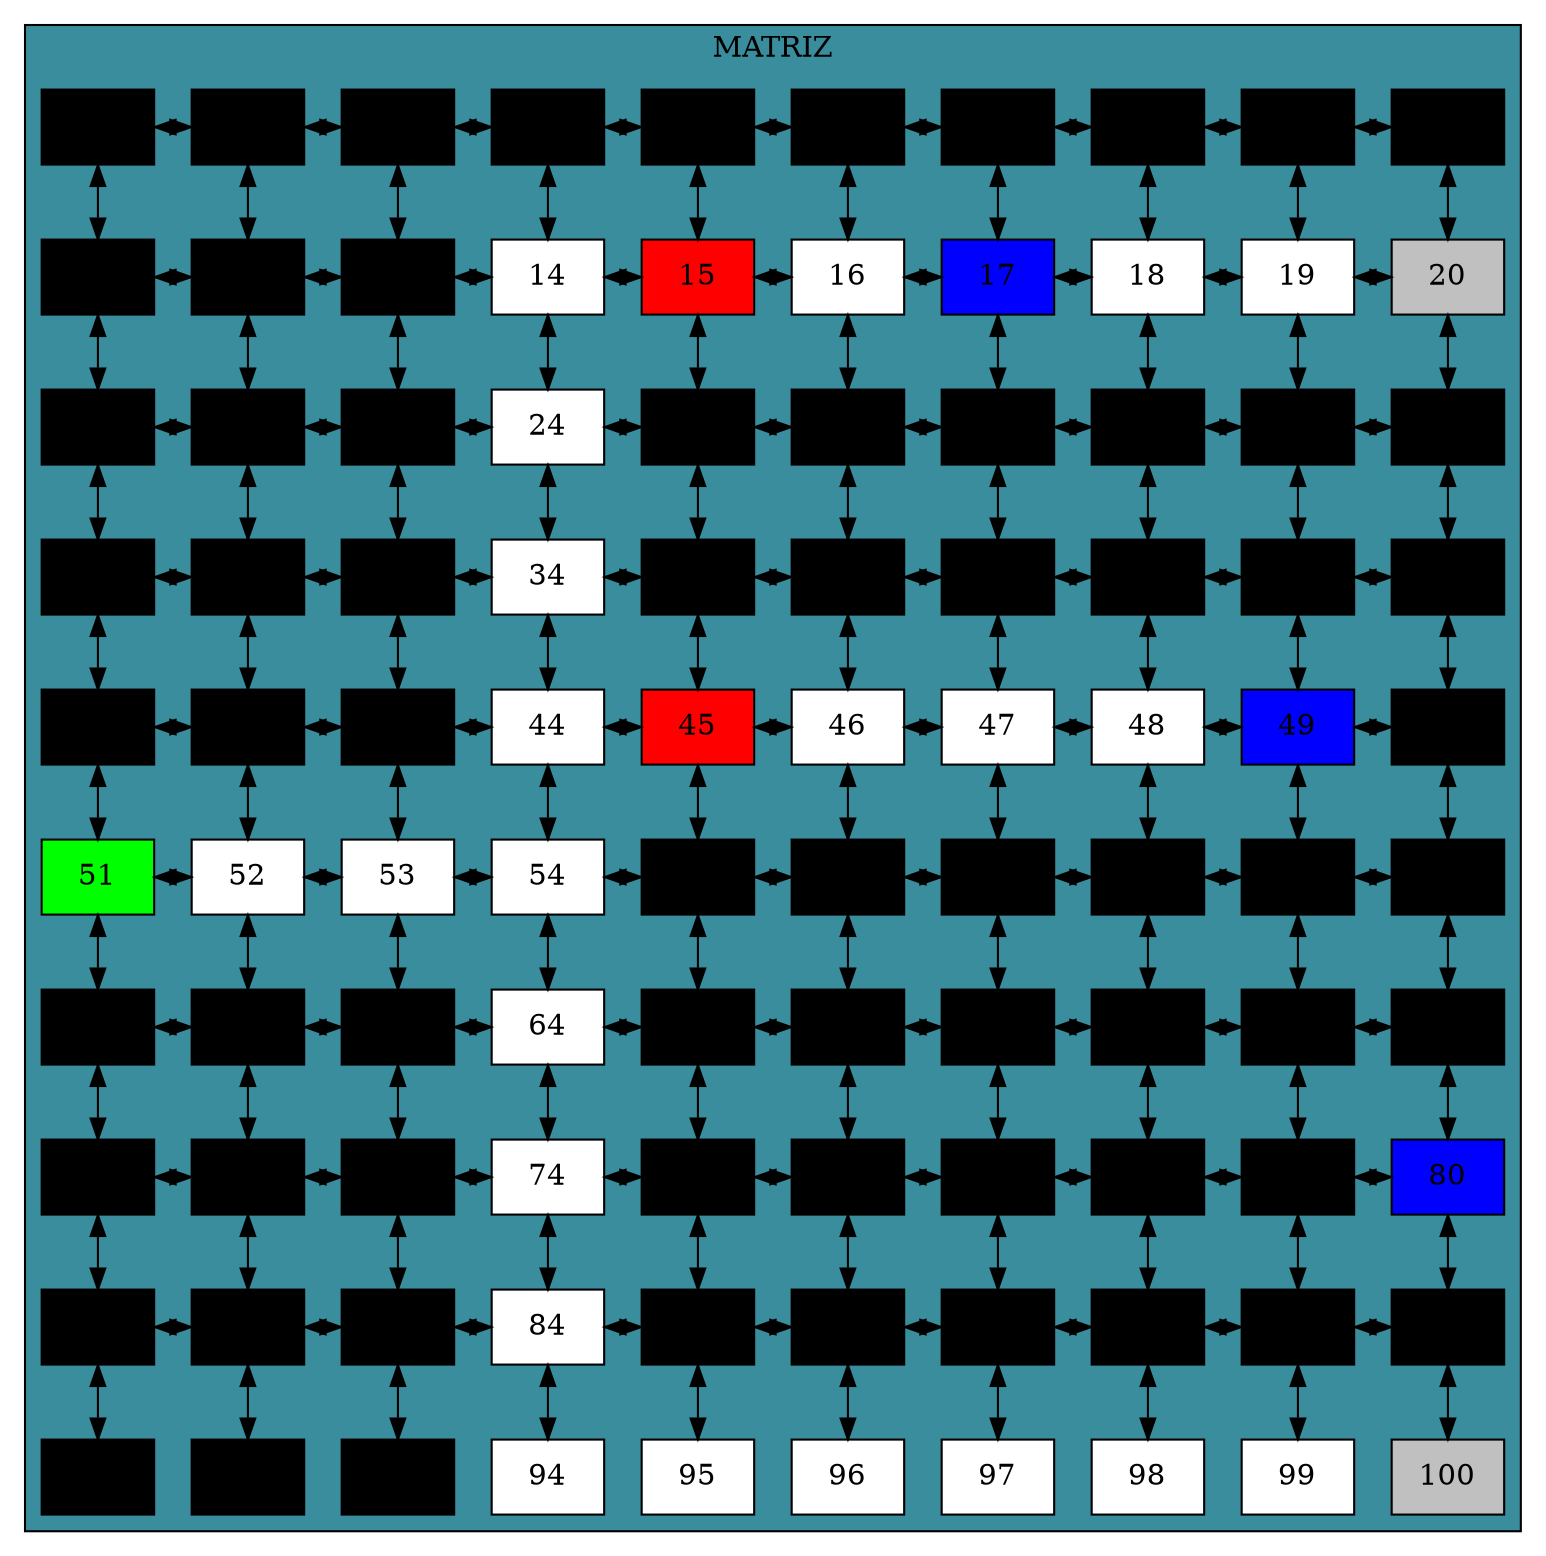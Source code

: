 digraph L{node[shape = box fillcolor = "#FFEDBB" style  = filled]subgraph cluster_p{label= "MATRIZ"bgcolor = "#398D9C"edge [dir = "both"]celda1[label= "1", fillcolor =black, group = 2 ];celda2[label= "2", fillcolor =black, group = 2 ];celda3[label= "3", fillcolor =black, group = 2 ];celda4[label= "4", fillcolor =black, group = 2 ];celda5[label= "5", fillcolor =black, group = 2 ];celda6[label= "6", fillcolor =black, group = 2 ];celda7[label= "7", fillcolor =black, group = 2 ];celda8[label= "8", fillcolor =black, group = 2 ];celda9[label= "9", fillcolor =black, group = 2 ];celda10[label= "10", fillcolor =black, group = 2 ];celda11[label= "11", fillcolor =black, group = 2 ];celda12[label= "12", fillcolor =black, group = 2 ];celda13[label= "13", fillcolor =black, group = 2 ];celda14[label= "14", fillcolor =white, group = 2 ];celda15[label= "15", fillcolor =red, group = 2 ];celda16[label= "16", fillcolor =white, group = 2 ];celda17[label= "17", fillcolor =blue, group = 2 ];celda18[label= "18", fillcolor =white, group = 2 ];celda19[label= "19", fillcolor =white, group = 2 ];celda20[label= "20", fillcolor =gray, group = 2 ];celda21[label= "21", fillcolor =black, group = 2 ];celda22[label= "22", fillcolor =black, group = 2 ];celda23[label= "23", fillcolor =black, group = 2 ];celda24[label= "24", fillcolor =white, group = 2 ];celda25[label= "25", fillcolor =black, group = 2 ];celda26[label= "26", fillcolor =black, group = 2 ];celda27[label= "27", fillcolor =black, group = 2 ];celda28[label= "28", fillcolor =black, group = 2 ];celda29[label= "29", fillcolor =black, group = 2 ];celda30[label= "30", fillcolor =black, group = 2 ];celda31[label= "31", fillcolor =black, group = 2 ];celda32[label= "32", fillcolor =black, group = 2 ];celda33[label= "33", fillcolor =black, group = 2 ];celda34[label= "34", fillcolor =white, group = 2 ];celda35[label= "35", fillcolor =black, group = 2 ];celda36[label= "36", fillcolor =black, group = 2 ];celda37[label= "37", fillcolor =black, group = 2 ];celda38[label= "38", fillcolor =black, group = 2 ];celda39[label= "39", fillcolor =black, group = 2 ];celda40[label= "40", fillcolor =black, group = 2 ];celda41[label= "41", fillcolor =black, group = 2 ];celda42[label= "42", fillcolor =black, group = 2 ];celda43[label= "43", fillcolor =black, group = 2 ];celda44[label= "44", fillcolor =white, group = 2 ];celda45[label= "45", fillcolor =red, group = 2 ];celda46[label= "46", fillcolor =white, group = 2 ];celda47[label= "47", fillcolor =white, group = 2 ];celda48[label= "48", fillcolor =white, group = 2 ];celda49[label= "49", fillcolor =blue, group = 2 ];celda50[label= "50", fillcolor =black, group = 2 ];celda51[label= "51", fillcolor =green, group = 2 ];celda52[label= "52", fillcolor =white, group = 2 ];celda53[label= "53", fillcolor =white, group = 2 ];celda54[label= "54", fillcolor =white, group = 2 ];celda55[label= "55", fillcolor =black, group = 2 ];celda56[label= "56", fillcolor =black, group = 2 ];celda57[label= "57", fillcolor =black, group = 2 ];celda58[label= "58", fillcolor =black, group = 2 ];celda59[label= "59", fillcolor =black, group = 2 ];celda60[label= "60", fillcolor =black, group = 2 ];celda61[label= "61", fillcolor =black, group = 2 ];celda62[label= "62", fillcolor =black, group = 2 ];celda63[label= "63", fillcolor =black, group = 2 ];celda64[label= "64", fillcolor =white, group = 2 ];celda65[label= "65", fillcolor =black, group = 2 ];celda66[label= "66", fillcolor =black, group = 2 ];celda67[label= "67", fillcolor =black, group = 2 ];celda68[label= "68", fillcolor =black, group = 2 ];celda69[label= "69", fillcolor =black, group = 2 ];celda70[label= "70", fillcolor =black, group = 2 ];celda71[label= "71", fillcolor =black, group = 2 ];celda72[label= "72", fillcolor =black, group = 2 ];celda73[label= "73", fillcolor =black, group = 2 ];celda74[label= "74", fillcolor =white, group = 2 ];celda75[label= "75", fillcolor =black, group = 2 ];celda76[label= "76", fillcolor =black, group = 2 ];celda77[label= "77", fillcolor =black, group = 2 ];celda78[label= "78", fillcolor =black, group = 2 ];celda79[label= "79", fillcolor =black, group = 2 ];celda80[label= "80", fillcolor =blue, group = 2 ];celda81[label= "81", fillcolor =black, group = 2 ];celda82[label= "82", fillcolor =black, group = 2 ];celda83[label= "83", fillcolor =black, group = 2 ];celda84[label= "84", fillcolor =white, group = 2 ];celda85[label= "85", fillcolor =black, group = 2 ];celda86[label= "86", fillcolor =black, group = 2 ];celda87[label= "87", fillcolor =black, group = 2 ];celda88[label= "88", fillcolor =black, group = 2 ];celda89[label= "89", fillcolor =black, group = 2 ];celda90[label= "90", fillcolor =black, group = 2 ];celda91[label= "91", fillcolor =black, group = 2 ];celda92[label= "92", fillcolor =black, group = 2 ];celda93[label= "93", fillcolor =black, group = 2 ];celda94[label= "94", fillcolor =white, group = 2 ];celda95[label= "95", fillcolor =white, group = 2 ];celda96[label= "96", fillcolor =white, group = 2 ];celda97[label= "97", fillcolor =white, group = 2 ];celda98[label= "98", fillcolor =white, group = 2 ];celda99[label= "99", fillcolor =white, group = 2 ];celda100[label= "100", fillcolor =gray, group = 2 ];celda1->celda2;celda2->celda3;celda3->celda4;celda4->celda5;celda5->celda6;celda6->celda7;celda7->celda8;celda8->celda9;celda9->celda10;celda11->celda12;celda12->celda13;celda13->celda14;celda14->celda15;celda15->celda16;celda16->celda17;celda17->celda18;celda18->celda19;celda19->celda20;celda21->celda22;celda22->celda23;celda23->celda24;celda24->celda25;celda25->celda26;celda26->celda27;celda27->celda28;celda28->celda29;celda29->celda30;celda31->celda32;celda32->celda33;celda33->celda34;celda34->celda35;celda35->celda36;celda36->celda37;celda37->celda38;celda38->celda39;celda39->celda40;celda41->celda42;celda42->celda43;celda43->celda44;celda44->celda45;celda45->celda46;celda46->celda47;celda47->celda48;celda48->celda49;celda49->celda50;celda51->celda52;celda52->celda53;celda53->celda54;celda54->celda55;celda55->celda56;celda56->celda57;celda57->celda58;celda58->celda59;celda59->celda60;celda61->celda62;celda62->celda63;celda63->celda64;celda64->celda65;celda65->celda66;celda66->celda67;celda67->celda68;celda68->celda69;celda69->celda70;celda71->celda72;celda72->celda73;celda73->celda74;celda74->celda75;celda75->celda76;celda76->celda77;celda77->celda78;celda78->celda79;celda79->celda80;celda81->celda82;celda82->celda83;celda83->celda84;celda84->celda85;celda85->celda86;celda86->celda87;celda87->celda88;celda88->celda89;celda89->celda90;{rank = same;celda1;celda2;celda3;celda4;celda5;celda6;celda7;celda8;celda9;celda10;}{rank = same;celda11;celda12;celda13;celda14;celda15;celda16;celda17;celda18;celda19;celda20;}{rank = same;celda21;celda22;celda23;celda24;celda25;celda26;celda27;celda28;celda29;celda30;}{rank = same;celda31;celda32;celda33;celda34;celda35;celda36;celda37;celda38;celda39;celda40;}{rank = same;celda41;celda42;celda43;celda44;celda45;celda46;celda47;celda48;celda49;celda50;}{rank = same;celda51;celda52;celda53;celda54;celda55;celda56;celda57;celda58;celda59;celda60;}{rank = same;celda61;celda62;celda63;celda64;celda65;celda66;celda67;celda68;celda69;celda70;}{rank = same;celda71;celda72;celda73;celda74;celda75;celda76;celda77;celda78;celda79;celda80;}{rank = same;celda81;celda82;celda83;celda84;celda85;celda86;celda87;celda88;celda89;celda90;}celda1->celda11;celda11->celda21;celda21->celda31;celda31->celda41;celda41->celda51;celda51->celda61;celda61->celda71;celda71->celda81;celda81->celda91;celda2->celda12;celda12->celda22;celda22->celda32;celda32->celda42;celda42->celda52;celda52->celda62;celda62->celda72;celda72->celda82;celda82->celda92;celda3->celda13;celda13->celda23;celda23->celda33;celda33->celda43;celda43->celda53;celda53->celda63;celda63->celda73;celda73->celda83;celda83->celda93;celda4->celda14;celda14->celda24;celda24->celda34;celda34->celda44;celda44->celda54;celda54->celda64;celda64->celda74;celda74->celda84;celda84->celda94;celda5->celda15;celda15->celda25;celda25->celda35;celda35->celda45;celda45->celda55;celda55->celda65;celda65->celda75;celda75->celda85;celda85->celda95;celda6->celda16;celda16->celda26;celda26->celda36;celda36->celda46;celda46->celda56;celda56->celda66;celda66->celda76;celda76->celda86;celda86->celda96;celda7->celda17;celda17->celda27;celda27->celda37;celda37->celda47;celda47->celda57;celda57->celda67;celda67->celda77;celda77->celda87;celda87->celda97;celda8->celda18;celda18->celda28;celda28->celda38;celda38->celda48;celda48->celda58;celda58->celda68;celda68->celda78;celda78->celda88;celda88->celda98;celda9->celda19;celda19->celda29;celda29->celda39;celda39->celda49;celda49->celda59;celda59->celda69;celda69->celda79;celda79->celda89;celda89->celda99;celda10->celda20;celda20->celda30;celda30->celda40;celda40->celda50;celda50->celda60;celda60->celda70;celda70->celda80;celda80->celda90;celda90->celda100;}}